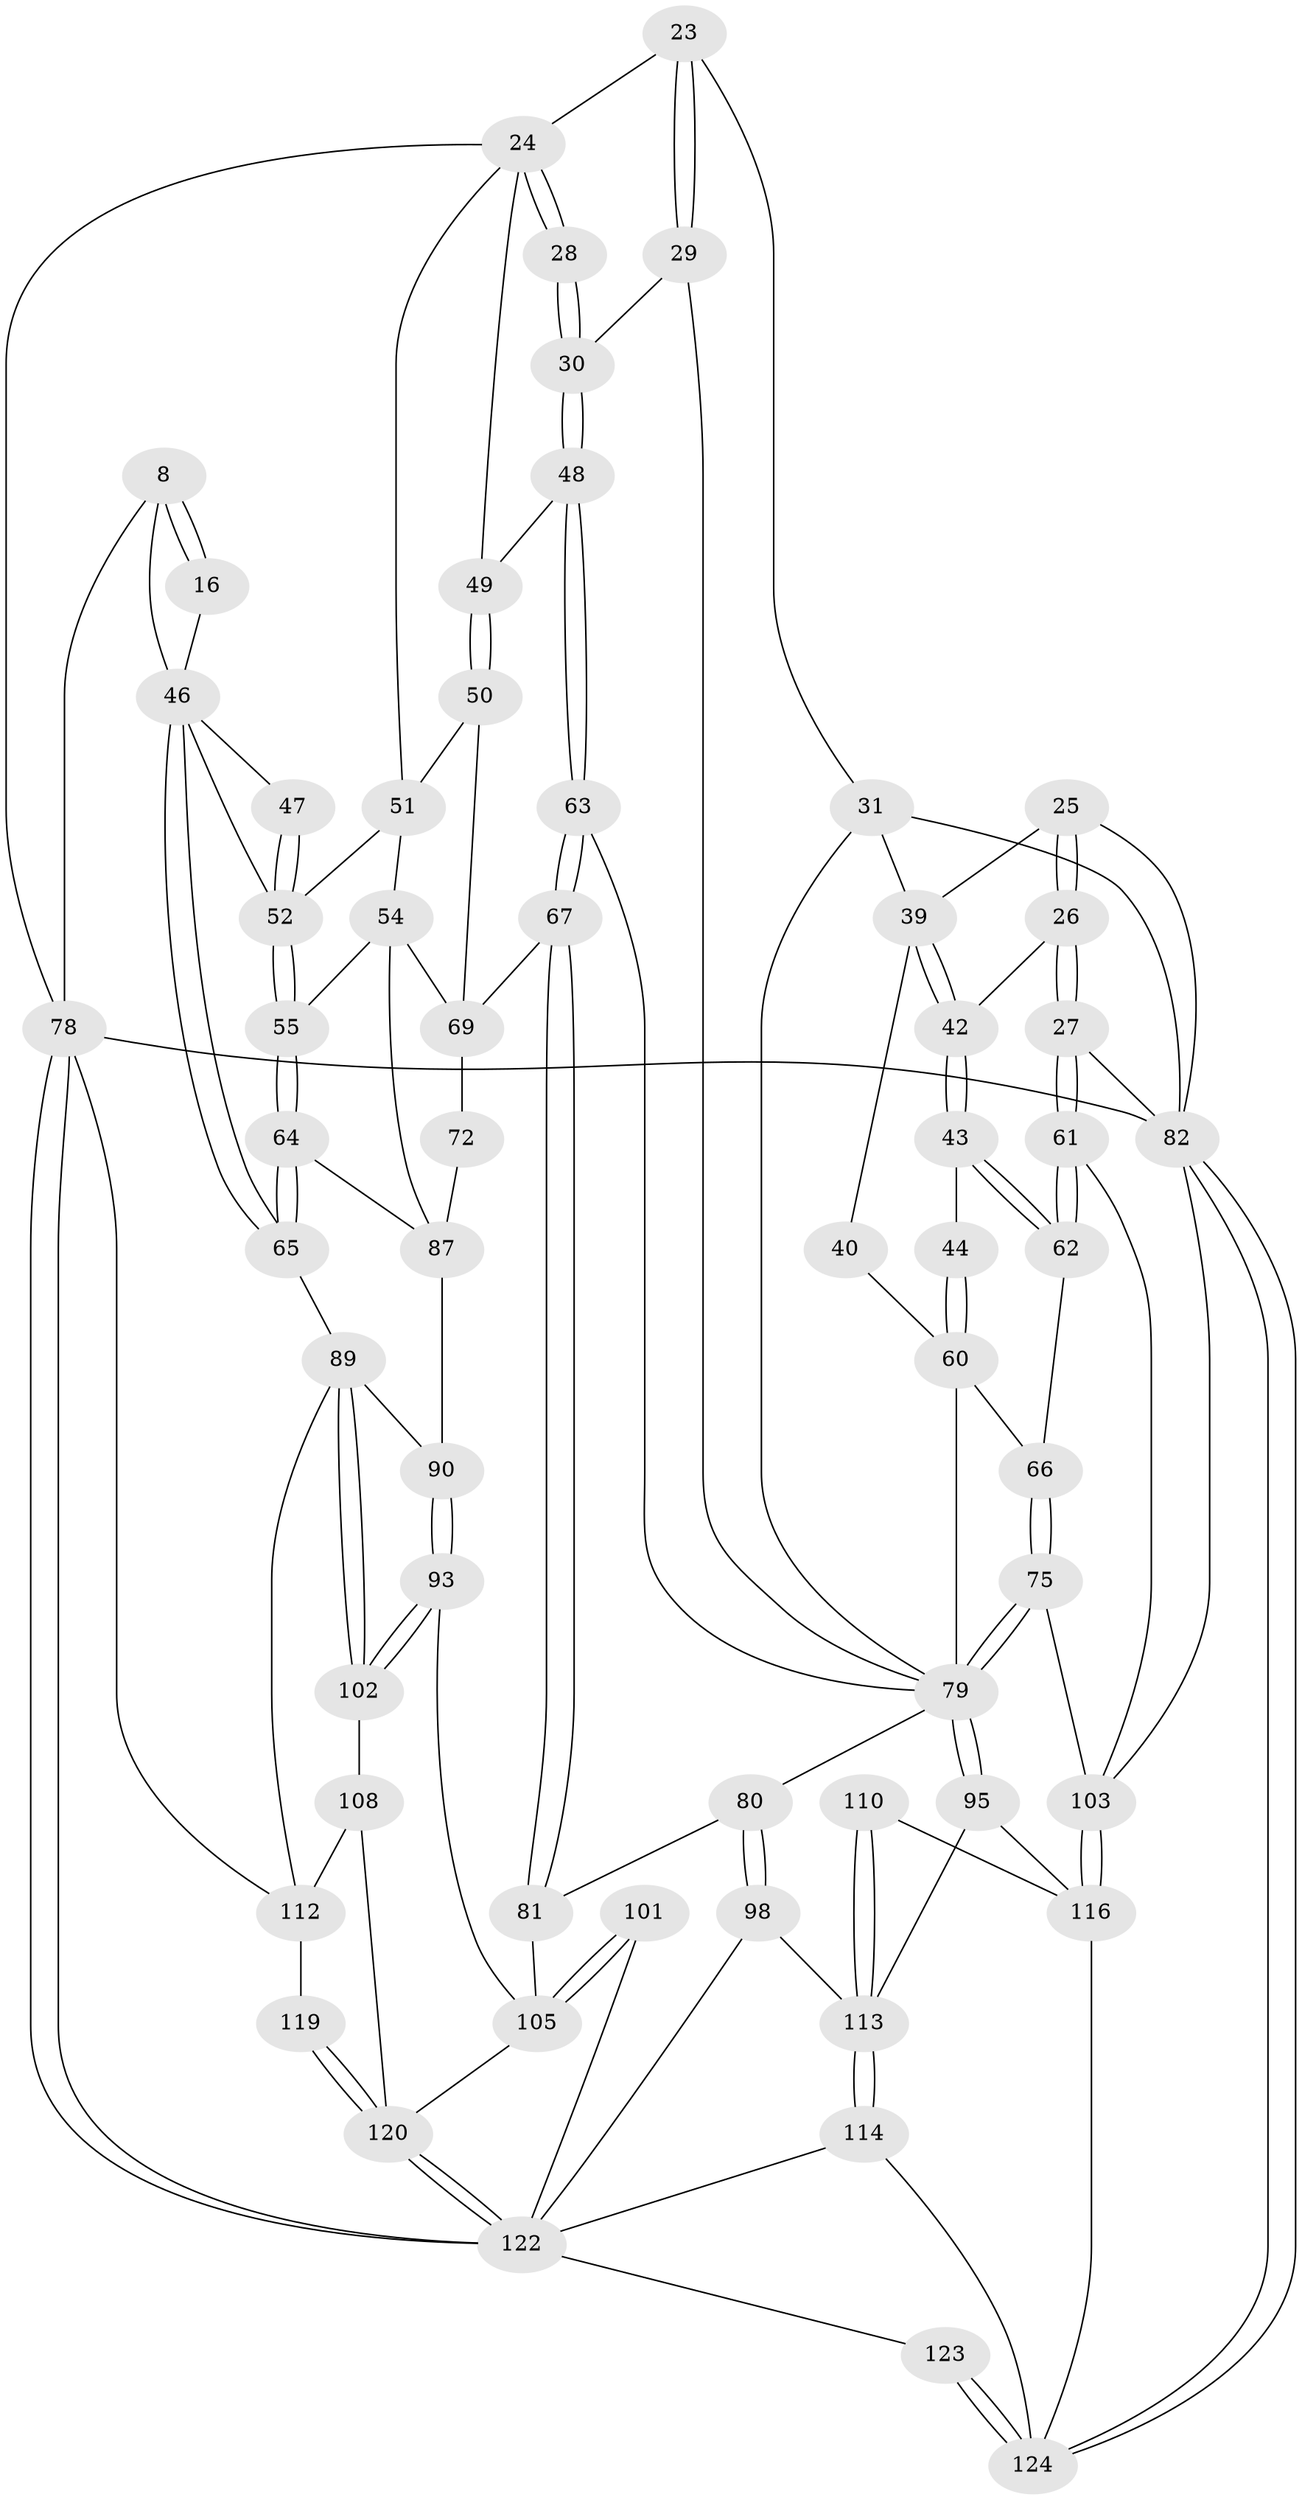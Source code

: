 // original degree distribution, {3: 0.024193548387096774, 6: 0.25, 5: 0.47580645161290325, 4: 0.25}
// Generated by graph-tools (version 1.1) at 2025/04/03/04/25 22:04:43]
// undirected, 62 vertices, 142 edges
graph export_dot {
graph [start="1"]
  node [color=gray90,style=filled];
  8 [pos="+0.146059821386547+0.07921049721230916",super="+5"];
  16 [pos="+0.09427635192043379+0.18979271890980698"];
  23 [pos="+0.5756677865438335+0.15430948214540724"];
  24 [pos="+0.4790913520446394+0.07676971069989663",super="+10+11+13"];
  25 [pos="+1+0"];
  26 [pos="+1+0"];
  27 [pos="+1+0"];
  28 [pos="+0.47366277869400575+0.2767973664892688"];
  29 [pos="+0.5381155614832038+0.30725545116303854"];
  30 [pos="+0.4860211088334632+0.2867891562980568"];
  31 [pos="+0.6775559276293651+0.14940144755454168",super="+22"];
  39 [pos="+0.8877969368707262+0.2740847711743872",super="+35"];
  40 [pos="+0.7967255217291481+0.20811936644374185",super="+36"];
  42 [pos="+0.9101406611158187+0.3075373979566906"];
  43 [pos="+0.911736033510005+0.34599679770148006"];
  44 [pos="+0.8189119062763034+0.3429333214317306"];
  46 [pos="+0+0.2589391236927386",super="+45+20"];
  47 [pos="+0.0628903926073217+0.3704750415784244"];
  48 [pos="+0.34100120999697914+0.384058641420123"];
  49 [pos="+0.3324431353539776+0.38071730636942597"];
  50 [pos="+0.305879548630847+0.40401420961916723"];
  51 [pos="+0.22528185308416385+0.42099671582991577",super="+17"];
  52 [pos="+0.11990705164396477+0.40972226656003435",super="+18+19"];
  54 [pos="+0.12883255214667289+0.4201835515670721",super="+53"];
  55 [pos="+0.12081774050906859+0.41333247367670617"];
  60 [pos="+0.7209954810684829+0.4742946876589964",super="+56+41"];
  61 [pos="+1+0.48427477839857713"];
  62 [pos="+0.9848093373566704+0.42180089179871244"];
  63 [pos="+0.4009016004531044+0.4247873805712213"];
  64 [pos="+0+0.5751731870953044"];
  65 [pos="+0+0.5848292692188048"];
  66 [pos="+0.8211717909657174+0.473939863189535"];
  67 [pos="+0.3081618344095504+0.6057431353153363"];
  69 [pos="+0.23958121608704164+0.5927033410292968",super="+68"];
  72 [pos="+0.20768728842691433+0.6051497908648683"];
  75 [pos="+0.9146922462511892+0.6231384989249114"];
  78 [pos="+0+1",super="+2+9"];
  79 [pos="+0.6650051349364218+0.579911484183135",super="+58+59+32"];
  80 [pos="+0.5619894608648249+0.5893177374775453"];
  81 [pos="+0.3601104529072293+0.6434897831240955"];
  82 [pos="+1+1",super="+15+21"];
  87 [pos="+0.045040607727202385+0.6265468734409997",super="+86+71+70"];
  89 [pos="+0.008883363736012602+0.7961839994995167",super="+88+76+84"];
  90 [pos="+0.16010735215217836+0.7496122095604603",super="+85"];
  93 [pos="+0.1600394440912133+0.7511526612683964"];
  95 [pos="+0.7575274264345854+0.7534672095874194"];
  98 [pos="+0.553271188347531+0.7715338669436664"];
  101 [pos="+0.3986813433863287+0.8655292952180995"];
  102 [pos="+0.13110785214553705+0.7725559664058741"];
  103 [pos="+1+0.8476757092091469",super="+83+74"];
  105 [pos="+0.27477173643337194+0.9481504348480588",super="+92+91"];
  108 [pos="+0.1419511566147749+0.8150696855107076"];
  110 [pos="+0.7525202372533198+0.8931522181446689"];
  112 [pos="+0+0.9136603594279878",super="+77+111"];
  113 [pos="+0.6700936217924625+0.9107705074953438",super="+97+96"];
  114 [pos="+0.6520792035073184+0.9350401068939803"];
  116 [pos="+0.8135967281903518+0.9395057356981231",super="+109+104"];
  119 [pos="+0.11156036348476611+0.9684411360743663",super="+115"];
  120 [pos="+0.2573368808149556+1",super="+106+107"];
  122 [pos="+0.25398234056999264+1",super="+121+99"];
  123 [pos="+0.5882060932494076+1"];
  124 [pos="+0.858171480611107+1",super="+117+118"];
  8 -- 16 [weight=2];
  8 -- 16;
  8 -- 46;
  8 -- 78 [weight=2];
  16 -- 46;
  23 -- 24;
  23 -- 29;
  23 -- 29;
  23 -- 31;
  24 -- 28 [weight=2];
  24 -- 28;
  24 -- 78 [weight=2];
  24 -- 49;
  24 -- 51;
  25 -- 26;
  25 -- 26;
  25 -- 39;
  25 -- 82;
  26 -- 27;
  26 -- 27;
  26 -- 42;
  27 -- 61;
  27 -- 61;
  27 -- 82;
  28 -- 30;
  28 -- 30;
  29 -- 30;
  29 -- 79;
  30 -- 48;
  30 -- 48;
  31 -- 39;
  31 -- 79;
  31 -- 82;
  39 -- 40 [weight=2];
  39 -- 42;
  39 -- 42;
  40 -- 60 [weight=2];
  42 -- 43;
  42 -- 43;
  43 -- 44;
  43 -- 62;
  43 -- 62;
  44 -- 60 [weight=2];
  44 -- 60;
  46 -- 65;
  46 -- 65;
  46 -- 47;
  46 -- 52;
  47 -- 52 [weight=2];
  47 -- 52;
  48 -- 49;
  48 -- 63;
  48 -- 63;
  49 -- 50;
  49 -- 50;
  50 -- 51;
  50 -- 69;
  51 -- 52;
  51 -- 54;
  52 -- 55;
  52 -- 55;
  54 -- 55;
  54 -- 69;
  54 -- 87;
  55 -- 64;
  55 -- 64;
  60 -- 66;
  60 -- 79 [weight=2];
  61 -- 62;
  61 -- 62;
  61 -- 103;
  62 -- 66;
  63 -- 67;
  63 -- 67;
  63 -- 79;
  64 -- 65;
  64 -- 65;
  64 -- 87;
  65 -- 89;
  66 -- 75;
  66 -- 75;
  67 -- 81;
  67 -- 81;
  67 -- 69;
  69 -- 72;
  72 -- 87 [weight=2];
  75 -- 79;
  75 -- 79;
  75 -- 103;
  78 -- 122;
  78 -- 122;
  78 -- 82 [weight=3];
  78 -- 112;
  79 -- 95;
  79 -- 95;
  79 -- 80;
  80 -- 81;
  80 -- 98;
  80 -- 98;
  81 -- 105;
  82 -- 124;
  82 -- 124;
  82 -- 103;
  87 -- 90;
  89 -- 102;
  89 -- 102;
  89 -- 90 [weight=2];
  89 -- 112;
  90 -- 93;
  90 -- 93;
  93 -- 102;
  93 -- 102;
  93 -- 105;
  95 -- 113;
  95 -- 116;
  98 -- 113;
  98 -- 122;
  101 -- 105 [weight=2];
  101 -- 105;
  101 -- 122;
  102 -- 108;
  103 -- 116 [weight=3];
  103 -- 116;
  105 -- 120;
  108 -- 120;
  108 -- 112;
  110 -- 113 [weight=2];
  110 -- 113;
  110 -- 116;
  112 -- 119 [weight=2];
  113 -- 114;
  113 -- 114;
  114 -- 124;
  114 -- 122;
  116 -- 124;
  119 -- 120 [weight=2];
  119 -- 120;
  120 -- 122;
  120 -- 122;
  122 -- 123;
  123 -- 124 [weight=2];
  123 -- 124;
}
